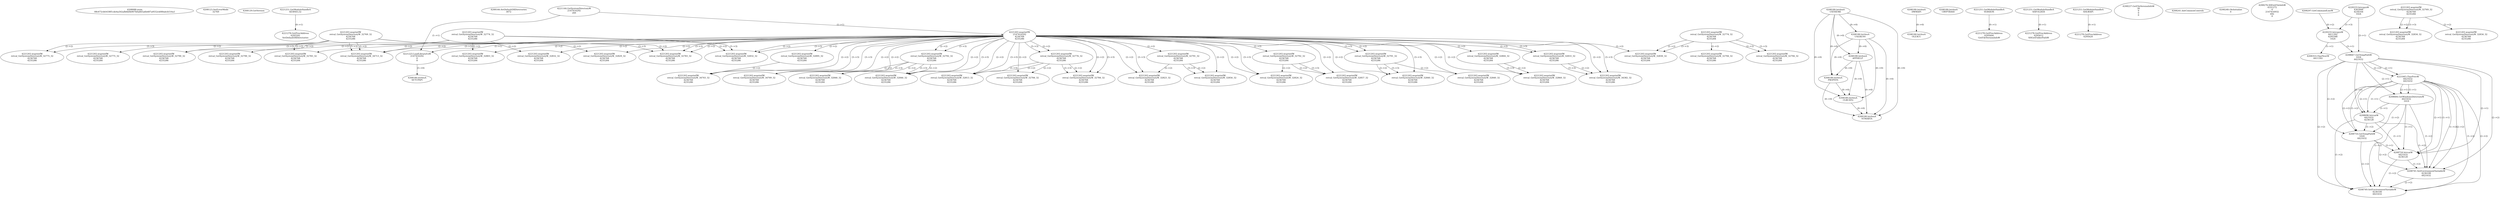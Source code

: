 // Global SCDG with merge call
digraph {
	0 [label="4208088.main
08c672cbfc638f1cde4a502afb6b0b907b0a665a6b487a9552cbf48abcb516a1"]
	1 [label="4208123.SetErrorMode
32769"]
	2 [label="4208129.GetVersion
"]
	3 [label="4221251.GetModuleHandleA
KERNEL32"]
	4 [label="4221278.GetProcAddress
6295592
SetDefaultDllDirectories"]
	3 -> 4 [label="(0-->1)"]
	5 [label="4208166.SetDefaultDllDirectories
3072"]
	6 [label="4221144.GetSystemDirectoryW
2147416292
260"]
	7 [label="4221203.wsprintfW
2147416292
4236768
4235286"]
	6 -> 7 [label="(1-->1)"]
	8 [label="4221223.LoadLibraryExW
2147416292
0
8"]
	6 -> 8 [label="(1-->1)"]
	7 -> 8 [label="(1-->1)"]
	9 [label="4208180.lstrlenA
UXTHEME"]
	10 [label="4208180.lstrlenA
USERENV"]
	9 -> 10 [label="(0-->0)"]
	11 [label="4208180.lstrlenA
SETUPAPI"]
	8 -> 11 [label="(3-->0)"]
	12 [label="4208180.lstrlenA
APPHELP"]
	9 -> 12 [label="(0-->0)"]
	10 -> 12 [label="(0-->0)"]
	13 [label="4208180.lstrlenA
PROPSYS"]
	9 -> 13 [label="(0-->0)"]
	10 -> 13 [label="(0-->0)"]
	12 -> 13 [label="(0-->0)"]
	14 [label="4208180.lstrlenA
DWMAPI"]
	15 [label="4208180.lstrlenA
CRYPTBASE"]
	16 [label="4221203.wsprintfW
retval_GetSystemDirectoryW_32774_32
4236768
4235286"]
	17 [label="4221203.wsprintfW
retval_GetSystemDirectoryW_32832_32
4236768
4235286"]
	7 -> 17 [label="(2-->2)"]
	16 -> 17 [label="(2-->2)"]
	7 -> 17 [label="(3-->3)"]
	16 -> 17 [label="(3-->3)"]
	18 [label="4208180.lstrlenA
OLEACC"]
	14 -> 18 [label="(0-->0)"]
	19 [label="4208180.lstrlenA
CLBCATQ"]
	9 -> 19 [label="(0-->0)"]
	10 -> 19 [label="(0-->0)"]
	12 -> 19 [label="(0-->0)"]
	13 -> 19 [label="(0-->0)"]
	20 [label="4208180.lstrlenA
NTMARTA"]
	9 -> 20 [label="(0-->0)"]
	10 -> 20 [label="(0-->0)"]
	12 -> 20 [label="(0-->0)"]
	13 -> 20 [label="(0-->0)"]
	19 -> 20 [label="(0-->0)"]
	21 [label="4221251.GetModuleHandleA
VERSION"]
	22 [label="4221278.GetProcAddress
6295604
GetFileVersionInfoW"]
	21 -> 22 [label="(0-->1)"]
	23 [label="4221251.GetModuleHandleA
SHFOLDER"]
	24 [label="4221278.GetProcAddress
6295612
SHGetFolderPathW"]
	23 -> 24 [label="(0-->1)"]
	25 [label="4221251.GetModuleHandleA
SHLWAPI"]
	26 [label="4221278.GetProcAddress
6295620
"]
	25 -> 26 [label="(0-->1)"]
	27 [label="4208227.GetFileVersionInfoW
30
0
0
0"]
	28 [label="4208241.InitCommonControls
"]
	29 [label="4208248.OleInitialize
0"]
	30 [label="4208276.SHGetFileInfoW
4331272
0
2147416932
692
0"]
	31 [label="4220233.lstrcpynW
4362848
4236164
1024"]
	32 [label="4208297.GetCommandLineW
"]
	33 [label="4220233.lstrcpynW
4411392
6295588
1024"]
	32 -> 33 [label="(0-->2)"]
	31 -> 33 [label="(3-->3)"]
	34 [label="4208353.CharNextW
4411392"]
	33 -> 34 [label="(1-->1)"]
	35 [label="4208667.GetTempPathW
1024
4421632"]
	31 -> 35 [label="(3-->1)"]
	33 -> 35 [label="(3-->1)"]
	36 [label="4221045.CharPrevW
4421632
4421632"]
	35 -> 36 [label="(2-->1)"]
	35 -> 36 [label="(2-->2)"]
	37 [label="4208684.GetWindowsDirectoryW
4421632
1019"]
	35 -> 37 [label="(2-->1)"]
	36 -> 37 [label="(1-->1)"]
	36 -> 37 [label="(2-->1)"]
	38 [label="4208696.lstrcatW
4421632
4236128"]
	35 -> 38 [label="(2-->1)"]
	36 -> 38 [label="(1-->1)"]
	36 -> 38 [label="(2-->1)"]
	37 -> 38 [label="(1-->1)"]
	39 [label="4208716.GetTempPathW
1020
4421632"]
	35 -> 39 [label="(2-->2)"]
	36 -> 39 [label="(1-->2)"]
	36 -> 39 [label="(2-->2)"]
	37 -> 39 [label="(1-->2)"]
	38 -> 39 [label="(1-->2)"]
	40 [label="4208724.lstrcatW
4421632
4236120"]
	35 -> 40 [label="(2-->1)"]
	36 -> 40 [label="(1-->1)"]
	36 -> 40 [label="(2-->1)"]
	37 -> 40 [label="(1-->1)"]
	38 -> 40 [label="(1-->1)"]
	39 -> 40 [label="(2-->1)"]
	41 [label="4208741.SetEnvironmentVariableW
4236108
4421632"]
	35 -> 41 [label="(2-->2)"]
	36 -> 41 [label="(1-->2)"]
	36 -> 41 [label="(2-->2)"]
	37 -> 41 [label="(1-->2)"]
	38 -> 41 [label="(1-->2)"]
	39 -> 41 [label="(2-->2)"]
	40 -> 41 [label="(1-->2)"]
	42 [label="4208749.SetEnvironmentVariableW
4236100
4421632"]
	35 -> 42 [label="(2-->2)"]
	36 -> 42 [label="(1-->2)"]
	36 -> 42 [label="(2-->2)"]
	37 -> 42 [label="(1-->2)"]
	38 -> 42 [label="(1-->2)"]
	39 -> 42 [label="(2-->2)"]
	40 -> 42 [label="(1-->2)"]
	41 -> 42 [label="(2-->2)"]
	43 [label="4221203.wsprintfW
retval_GetSystemDirectoryW_32833_32
4236768
4235286"]
	7 -> 43 [label="(2-->2)"]
	7 -> 43 [label="(3-->3)"]
	44 [label="4221203.wsprintfW
retval_GetSystemDirectoryW_34382_32
4236768
4235286"]
	7 -> 44 [label="(2-->2)"]
	43 -> 44 [label="(2-->2)"]
	7 -> 44 [label="(3-->3)"]
	43 -> 44 [label="(3-->3)"]
	45 [label="4221203.wsprintfW
retval_GetSystemDirectoryW_32895_32
4236768
4235284"]
	7 -> 45 [label="(2-->2)"]
	46 [label="4221203.wsprintfW
retval_GetSystemDirectoryW_34703_32
4236768
4235286"]
	7 -> 46 [label="(2-->2)"]
	45 -> 46 [label="(2-->2)"]
	7 -> 46 [label="(3-->3)"]
	47 [label="4221203.wsprintfW
retval_GetSystemDirectoryW_32792_32
4236768
4235286"]
	7 -> 47 [label="(2-->2)"]
	7 -> 47 [label="(3-->3)"]
	48 [label="4221203.wsprintfW
retval_GetSystemDirectoryW_34709_32
4236768
4235286"]
	7 -> 48 [label="(2-->2)"]
	47 -> 48 [label="(2-->2)"]
	7 -> 48 [label="(3-->3)"]
	47 -> 48 [label="(3-->3)"]
	49 [label="4221203.wsprintfW
retval_GetSystemDirectoryW_32769_32
4236768
4235286"]
	50 [label="4221203.wsprintfW
retval_GetSystemDirectoryW_34713_32
4236768
4235286"]
	7 -> 50 [label="(2-->2)"]
	49 -> 50 [label="(2-->2)"]
	7 -> 50 [label="(3-->3)"]
	49 -> 50 [label="(3-->3)"]
	51 [label="4221203.wsprintfW
retval_GetSystemDirectoryW_32775_32
4236768
4235286"]
	49 -> 51 [label="(2-->2)"]
	49 -> 51 [label="(3-->3)"]
	52 [label="4221203.wsprintfW
retval_GetSystemDirectoryW_32775_32
4236768
4235284"]
	49 -> 52 [label="(2-->2)"]
	53 [label="4221203.wsprintfW
retval_GetSystemDirectoryW_32783_32
4236768
4235284"]
	7 -> 53 [label="(2-->2)"]
	49 -> 53 [label="(2-->2)"]
	54 [label="4221203.wsprintfW
retval_GetSystemDirectoryW_32776_32
4236768
4235286"]
	7 -> 54 [label="(2-->2)"]
	7 -> 54 [label="(3-->3)"]
	55 [label="4221203.wsprintfW
retval_GetSystemDirectoryW_32784_32
4236768
4235284"]
	7 -> 55 [label="(2-->2)"]
	54 -> 55 [label="(2-->2)"]
	56 [label="4221203.wsprintfW
retval_GetSystemDirectoryW_32790_32
4236768
4235284"]
	16 -> 56 [label="(2-->2)"]
	57 [label="4221203.wsprintfW
retval_GetSystemDirectoryW_32783_32
4236768
4235286"]
	7 -> 57 [label="(2-->2)"]
	49 -> 57 [label="(2-->2)"]
	7 -> 57 [label="(3-->3)"]
	49 -> 57 [label="(3-->3)"]
	58 [label="4221203.wsprintfW
retval_GetSystemDirectoryW_32774_32
4236768
4235284"]
	59 [label="4221203.wsprintfW
retval_GetSystemDirectoryW_32794_32
4236768
4235286"]
	58 -> 59 [label="(2-->2)"]
	60 [label="4221203.wsprintfW
retval_GetSystemDirectoryW_32794_32
4236768
4235284"]
	58 -> 60 [label="(2-->2)"]
	58 -> 60 [label="(3-->3)"]
	61 [label="4221203.wsprintfW
retval_GetSystemDirectoryW_32803_32
4236768
4235284"]
	7 -> 61 [label="(2-->2)"]
	16 -> 61 [label="(2-->2)"]
	62 [label="4221203.wsprintfW
retval_GetSystemDirectoryW_32829_32
4236768
4235284"]
	7 -> 62 [label="(2-->2)"]
	49 -> 62 [label="(2-->2)"]
	63 [label="4221203.wsprintfW
retval_GetSystemDirectoryW_32830_32
4236768
4235284"]
	7 -> 63 [label="(2-->2)"]
	58 -> 63 [label="(2-->2)"]
	58 -> 63 [label="(3-->3)"]
	64 [label="4221203.wsprintfW
retval_GetSystemDirectoryW_32832_32
4236768
4235284"]
	7 -> 64 [label="(2-->2)"]
	16 -> 64 [label="(2-->2)"]
	65 [label="4221203.wsprintfW
retval_GetSystemDirectoryW_32769_32
4236768
4235284"]
	66 [label="4221203.wsprintfW
retval_GetSystemDirectoryW_32834_32
4236768
4235284"]
	65 -> 66 [label="(2-->2)"]
	65 -> 66 [label="(3-->3)"]
	67 [label="4221203.wsprintfW
retval_GetSystemDirectoryW_32813_32
4236768
4235286"]
	7 -> 67 [label="(2-->2)"]
	54 -> 67 [label="(2-->2)"]
	7 -> 67 [label="(3-->3)"]
	54 -> 67 [label="(3-->3)"]
	68 [label="4221203.wsprintfW
retval_GetSystemDirectoryW_32791_32
4236768
4235284"]
	7 -> 68 [label="(2-->2)"]
	69 [label="4221203.wsprintfW
retval_GetSystemDirectoryW_32823_32
4236768
4235286"]
	7 -> 69 [label="(2-->2)"]
	68 -> 69 [label="(2-->2)"]
	7 -> 69 [label="(3-->3)"]
	70 [label="4221203.wsprintfW
retval_GetSystemDirectoryW_32792_32
4236768
4235284"]
	7 -> 70 [label="(2-->2)"]
	71 [label="4221203.wsprintfW
retval_GetSystemDirectoryW_32824_32
4236768
4235286"]
	7 -> 71 [label="(2-->2)"]
	70 -> 71 [label="(2-->2)"]
	7 -> 71 [label="(3-->3)"]
	72 [label="4221203.wsprintfW
retval_GetSystemDirectoryW_32834_32
4236768
4235286"]
	65 -> 72 [label="(2-->2)"]
	73 [label="4221203.wsprintfW
retval_GetSystemDirectoryW_32791_32
4236768
4235286"]
	7 -> 73 [label="(2-->2)"]
	7 -> 73 [label="(3-->3)"]
	74 [label="4221203.wsprintfW
retval_GetSystemDirectoryW_32840_32
4236768
4235286"]
	7 -> 74 [label="(2-->2)"]
	73 -> 74 [label="(2-->2)"]
	7 -> 74 [label="(3-->3)"]
	73 -> 74 [label="(3-->3)"]
	75 [label="4221203.wsprintfW
retval_GetSystemDirectoryW_32846_32
4236768
4235286"]
	7 -> 75 [label="(2-->2)"]
	47 -> 75 [label="(2-->2)"]
	7 -> 75 [label="(3-->3)"]
	47 -> 75 [label="(3-->3)"]
	76 [label="4221203.wsprintfW
retval_GetSystemDirectoryW_32784_32
4236768
4235286"]
	7 -> 76 [label="(2-->2)"]
	54 -> 76 [label="(2-->2)"]
	7 -> 76 [label="(3-->3)"]
	54 -> 76 [label="(3-->3)"]
	77 [label="4221203.wsprintfW
retval_GetSystemDirectoryW_32790_32
4236768
4235286"]
	16 -> 77 [label="(2-->2)"]
	16 -> 77 [label="(3-->3)"]
	78 [label="4221203.wsprintfW
retval_GetSystemDirectoryW_32840_32
4236768
4235284"]
	7 -> 78 [label="(2-->2)"]
	73 -> 78 [label="(2-->2)"]
	79 [label="4221203.wsprintfW
retval_GetSystemDirectoryW_32846_32
4236768
4235284"]
	7 -> 79 [label="(2-->2)"]
	47 -> 79 [label="(2-->2)"]
	80 [label="4221203.wsprintfW
retval_GetSystemDirectoryW_32856_32
4236768
4235284"]
	7 -> 80 [label="(2-->2)"]
	68 -> 80 [label="(2-->2)"]
	68 -> 80 [label="(3-->3)"]
	81 [label="4221203.wsprintfW
retval_GetSystemDirectoryW_32857_32
4236768
4235284"]
	7 -> 81 [label="(2-->2)"]
	70 -> 81 [label="(2-->2)"]
	70 -> 81 [label="(3-->3)"]
	82 [label="4221203.wsprintfW
retval_GetSystemDirectoryW_32804_32
4236768
4235284"]
	7 -> 82 [label="(2-->2)"]
	83 [label="4221203.wsprintfW
retval_GetSystemDirectoryW_32860_32
4236768
4235284"]
	7 -> 83 [label="(2-->2)"]
	82 -> 83 [label="(2-->2)"]
	82 -> 83 [label="(3-->3)"]
}
